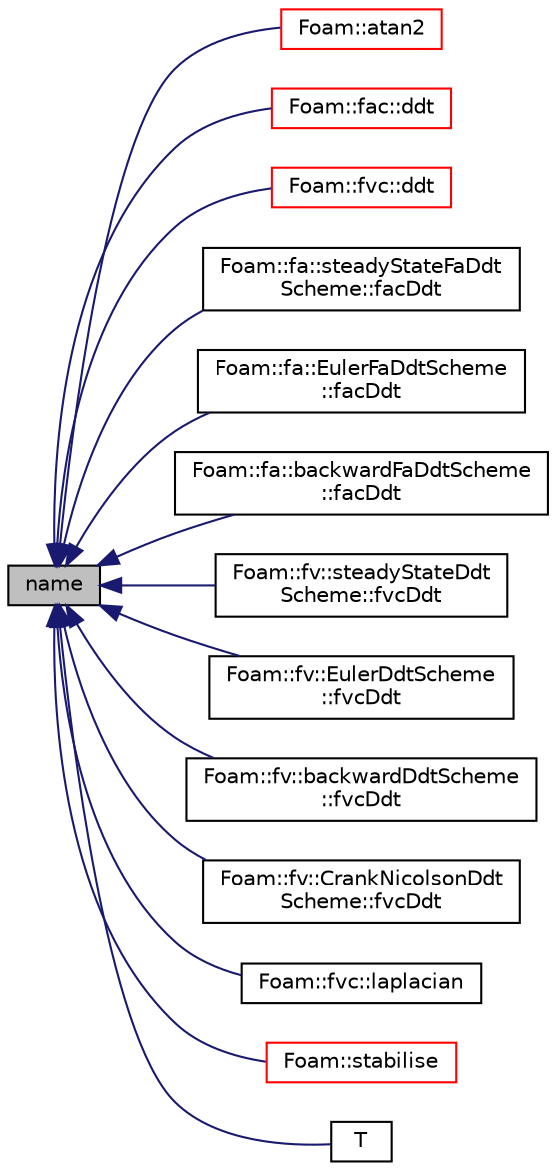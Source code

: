 digraph "name"
{
  bgcolor="transparent";
  edge [fontname="Helvetica",fontsize="10",labelfontname="Helvetica",labelfontsize="10"];
  node [fontname="Helvetica",fontsize="10",shape=record];
  rankdir="LR";
  Node1 [label="name",height=0.2,width=0.4,color="black", fillcolor="grey75", style="filled" fontcolor="black"];
  Node1 -> Node2 [dir="back",color="midnightblue",fontsize="10",style="solid",fontname="Helvetica"];
  Node2 [label="Foam::atan2",height=0.2,width=0.4,color="red",URL="$namespaceFoam.html#a7c3244436f5bb68e49184c00b86ccc8d"];
  Node1 -> Node3 [dir="back",color="midnightblue",fontsize="10",style="solid",fontname="Helvetica"];
  Node3 [label="Foam::fac::ddt",height=0.2,width=0.4,color="red",URL="$namespaceFoam_1_1fac.html#ab906b615a89d44a8ff9d112719f562fa"];
  Node1 -> Node4 [dir="back",color="midnightblue",fontsize="10",style="solid",fontname="Helvetica"];
  Node4 [label="Foam::fvc::ddt",height=0.2,width=0.4,color="red",URL="$namespaceFoam_1_1fvc.html#a5dc871206ab86042756c8ccfdc5797ad"];
  Node1 -> Node5 [dir="back",color="midnightblue",fontsize="10",style="solid",fontname="Helvetica"];
  Node5 [label="Foam::fa::steadyStateFaDdt\lScheme::facDdt",height=0.2,width=0.4,color="black",URL="$classFoam_1_1fa_1_1steadyStateFaDdtScheme.html#a5602f5bba7ca0eea8227231409a97951"];
  Node1 -> Node6 [dir="back",color="midnightblue",fontsize="10",style="solid",fontname="Helvetica"];
  Node6 [label="Foam::fa::EulerFaDdtScheme\l::facDdt",height=0.2,width=0.4,color="black",URL="$classFoam_1_1fa_1_1EulerFaDdtScheme.html#a5602f5bba7ca0eea8227231409a97951"];
  Node1 -> Node7 [dir="back",color="midnightblue",fontsize="10",style="solid",fontname="Helvetica"];
  Node7 [label="Foam::fa::backwardFaDdtScheme\l::facDdt",height=0.2,width=0.4,color="black",URL="$classFoam_1_1fa_1_1backwardFaDdtScheme.html#a5602f5bba7ca0eea8227231409a97951"];
  Node1 -> Node8 [dir="back",color="midnightblue",fontsize="10",style="solid",fontname="Helvetica"];
  Node8 [label="Foam::fv::steadyStateDdt\lScheme::fvcDdt",height=0.2,width=0.4,color="black",URL="$classFoam_1_1fv_1_1steadyStateDdtScheme.html#a2b9a1541ce06c457e16e2cb676f67e46"];
  Node1 -> Node9 [dir="back",color="midnightblue",fontsize="10",style="solid",fontname="Helvetica"];
  Node9 [label="Foam::fv::EulerDdtScheme\l::fvcDdt",height=0.2,width=0.4,color="black",URL="$classFoam_1_1fv_1_1EulerDdtScheme.html#a2b9a1541ce06c457e16e2cb676f67e46"];
  Node1 -> Node10 [dir="back",color="midnightblue",fontsize="10",style="solid",fontname="Helvetica"];
  Node10 [label="Foam::fv::backwardDdtScheme\l::fvcDdt",height=0.2,width=0.4,color="black",URL="$classFoam_1_1fv_1_1backwardDdtScheme.html#a2b9a1541ce06c457e16e2cb676f67e46"];
  Node1 -> Node11 [dir="back",color="midnightblue",fontsize="10",style="solid",fontname="Helvetica"];
  Node11 [label="Foam::fv::CrankNicolsonDdt\lScheme::fvcDdt",height=0.2,width=0.4,color="black",URL="$classFoam_1_1fv_1_1CrankNicolsonDdtScheme.html#a2b9a1541ce06c457e16e2cb676f67e46"];
  Node1 -> Node12 [dir="back",color="midnightblue",fontsize="10",style="solid",fontname="Helvetica"];
  Node12 [label="Foam::fvc::laplacian",height=0.2,width=0.4,color="black",URL="$namespaceFoam_1_1fvc.html#af9c25266076e6988823cc4c9051963e3"];
  Node1 -> Node13 [dir="back",color="midnightblue",fontsize="10",style="solid",fontname="Helvetica"];
  Node13 [label="Foam::stabilise",height=0.2,width=0.4,color="red",URL="$namespaceFoam.html#a1f3543a73e4e73c68a5d03e4dba703dd"];
  Node1 -> Node14 [dir="back",color="midnightblue",fontsize="10",style="solid",fontname="Helvetica"];
  Node14 [label="T",height=0.2,width=0.4,color="black",URL="$classFoam_1_1dimensioned.html#a802b622792a2cfdcfb1253c3e414f3d3",tooltip="Return transpose. "];
}
